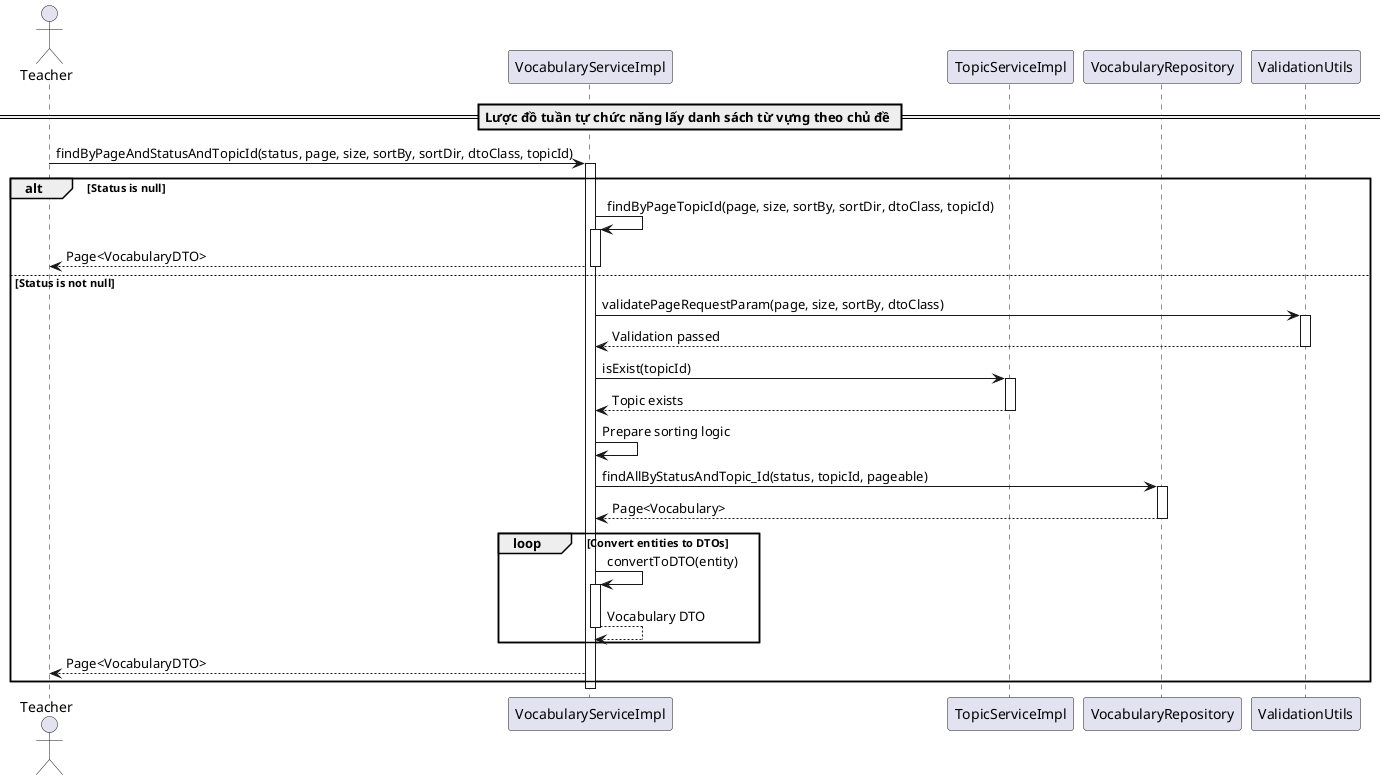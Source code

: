 @startuml findByPageAndStatusAndTopicId

actor Teacher
participant "VocabularyServiceImpl" as VocabularyService
participant "TopicServiceImpl" as TopicService
participant "VocabularyRepository" as Repository
participant "ValidationUtils" as Validator


== Lược đồ tuần tự chức năng lấy danh sách từ vựng theo chủ đề ==
Teacher -> VocabularyService: findByPageAndStatusAndTopicId(status, page, size, sortBy, sortDir, dtoClass, topicId)
activate VocabularyService

alt Status is null
    VocabularyService -> VocabularyService: findByPageTopicId(page, size, sortBy, sortDir, dtoClass, topicId)
    activate VocabularyService
    VocabularyService --> Teacher: Page<VocabularyDTO>
    deactivate VocabularyService
else Status is not null
    VocabularyService -> Validator: validatePageRequestParam(page, size, sortBy, dtoClass)
    activate Validator
    Validator --> VocabularyService: Validation passed
    deactivate Validator

    VocabularyService -> TopicService: isExist(topicId)
    activate TopicService
    TopicService --> VocabularyService: Topic exists
    deactivate TopicService

    VocabularyService -> VocabularyService: Prepare sorting logic
    VocabularyService -> Repository: findAllByStatusAndTopic_Id(status, topicId, pageable)
    activate Repository
    Repository --> VocabularyService: Page<Vocabulary>
    deactivate Repository

    loop Convert entities to DTOs
        VocabularyService -> VocabularyService: convertToDTO(entity)
        activate VocabularyService
        VocabularyService --> VocabularyService: Vocabulary DTO
        deactivate VocabularyService
    end

    VocabularyService --> Teacher: Page<VocabularyDTO>
end

deactivate VocabularyService

@enduml
